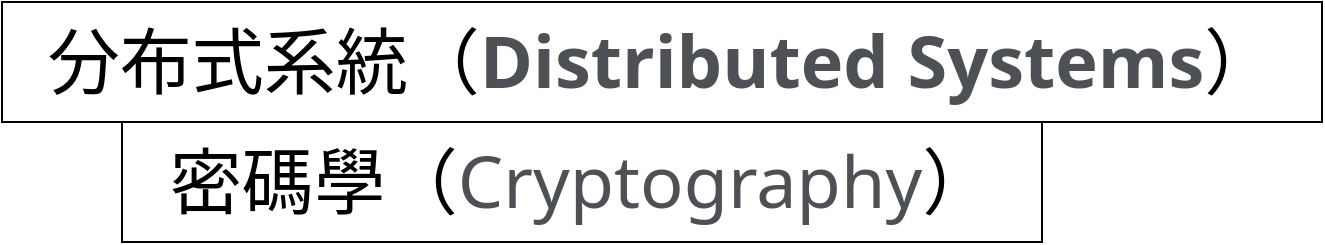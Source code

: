 <mxfile version="20.2.2" type="github">
  <diagram id="54uESskxdxZRvFl4LkZj" name="層級圖">
    <mxGraphModel dx="1590" dy="773" grid="1" gridSize="10" guides="1" tooltips="1" connect="1" arrows="1" fold="1" page="1" pageScale="1" pageWidth="827" pageHeight="1169" math="0" shadow="0">
      <root>
        <mxCell id="0" />
        <mxCell id="1" parent="0" />
        <mxCell id="-k-0D2QzpojkwivL61-l-17" value="&lt;font style=&quot;&quot;&gt;&lt;span style=&quot;font-size: 36px;&quot;&gt;密碼學（&lt;/span&gt;&lt;span style=&quot;font-family: inter-regular, system-ui, apple-system, BlinkMacSystemFont, &amp;quot;Segoe UI&amp;quot;, Roboto, &amp;quot;Helvetica Neue&amp;quot;, Helvetica, Arial, sans-serif; color: rgb(77, 81, 86); background-color: transparent; text-align: start;&quot;&gt;&lt;font style=&quot;font-size: 36px;&quot;&gt;Cryptography&lt;/font&gt;&lt;/span&gt;&lt;span style=&quot;font-size: 36px; background-color: initial;&quot;&gt;）&lt;/span&gt;&lt;br&gt;&lt;/font&gt;" style="rounded=0;whiteSpace=wrap;html=1;" vertex="1" parent="1">
          <mxGeometry x="240" y="440" width="460" height="60" as="geometry" />
        </mxCell>
        <mxCell id="-k-0D2QzpojkwivL61-l-18" value="分布式系統（&lt;b style=&quot;font-family: inter-regular, system-ui, apple-system, BlinkMacSystemFont, &amp;quot;Segoe UI&amp;quot;, Roboto, &amp;quot;Helvetica Neue&amp;quot;, Helvetica, Arial, sans-serif; color: rgb(77, 81, 86); background-color: transparent; text-align: start;&quot;&gt;&lt;font style=&quot;font-size: 36px;&quot;&gt;Distributed Systems&lt;/font&gt;&lt;/b&gt;&lt;span style=&quot;background-color: initial;&quot;&gt;）&lt;/span&gt;" style="rounded=0;whiteSpace=wrap;html=1;fontSize=36;" vertex="1" parent="1">
          <mxGeometry x="180" y="380" width="660" height="60" as="geometry" />
        </mxCell>
      </root>
    </mxGraphModel>
  </diagram>
</mxfile>
